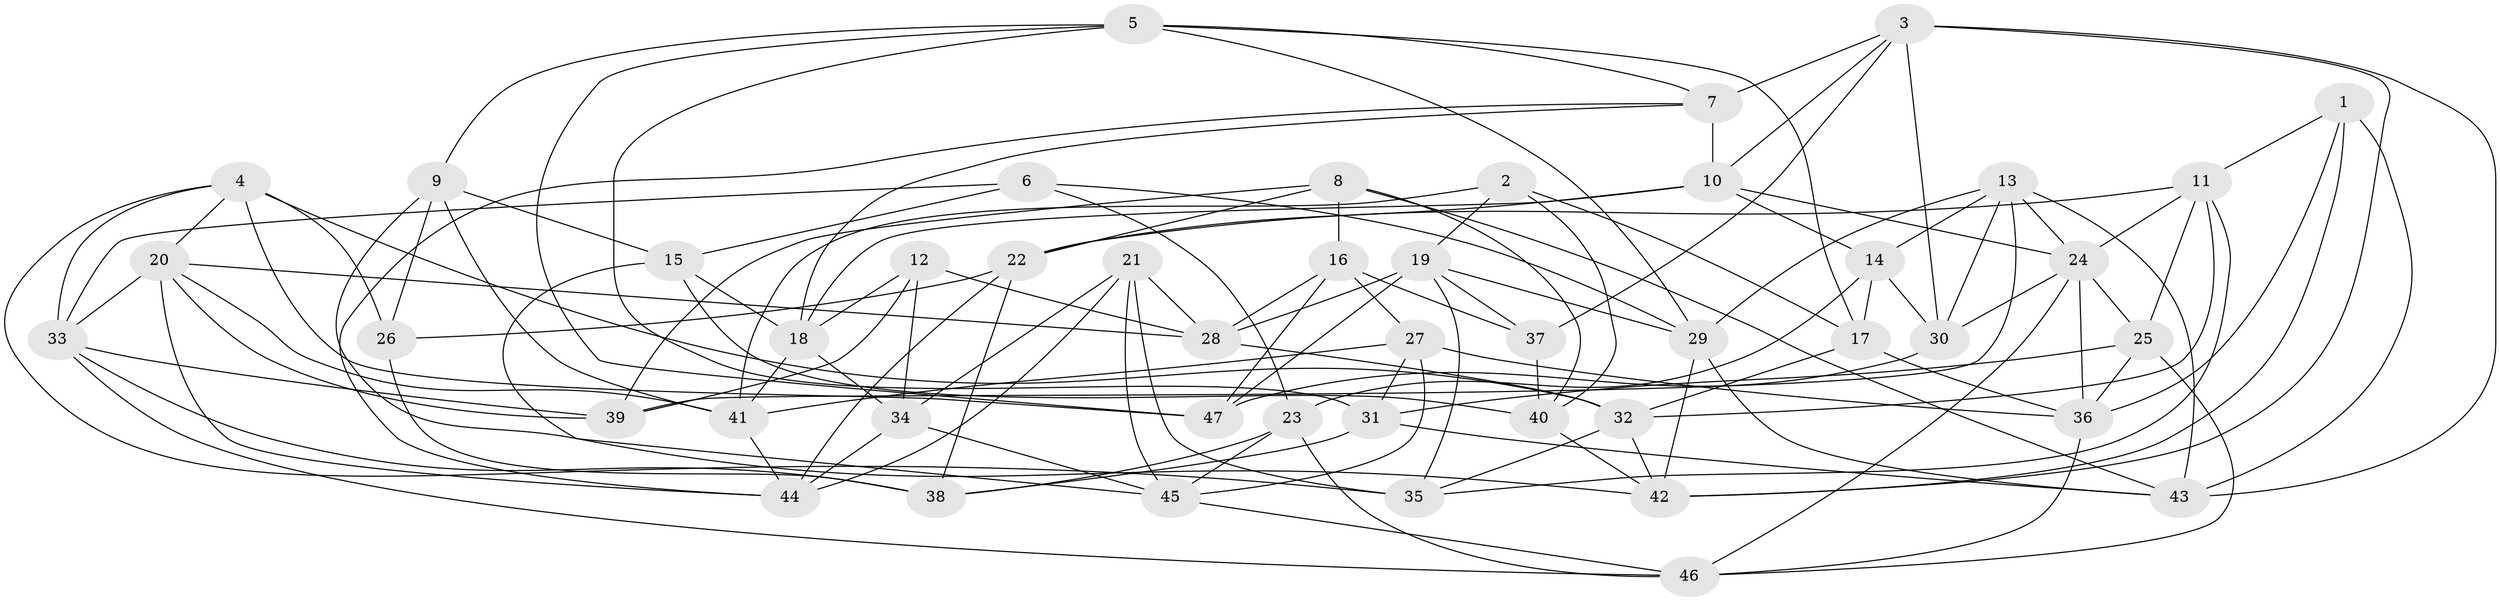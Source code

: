 // original degree distribution, {4: 1.0}
// Generated by graph-tools (version 1.1) at 2025/02/03/09/25 03:02:54]
// undirected, 47 vertices, 126 edges
graph export_dot {
graph [start="1"]
  node [color=gray90,style=filled];
  1;
  2;
  3;
  4;
  5;
  6;
  7;
  8;
  9;
  10;
  11;
  12;
  13;
  14;
  15;
  16;
  17;
  18;
  19;
  20;
  21;
  22;
  23;
  24;
  25;
  26;
  27;
  28;
  29;
  30;
  31;
  32;
  33;
  34;
  35;
  36;
  37;
  38;
  39;
  40;
  41;
  42;
  43;
  44;
  45;
  46;
  47;
  1 -- 11 [weight=1.0];
  1 -- 36 [weight=1.0];
  1 -- 42 [weight=1.0];
  1 -- 43 [weight=1.0];
  2 -- 17 [weight=1.0];
  2 -- 19 [weight=1.0];
  2 -- 40 [weight=1.0];
  2 -- 41 [weight=1.0];
  3 -- 7 [weight=1.0];
  3 -- 10 [weight=1.0];
  3 -- 30 [weight=1.0];
  3 -- 37 [weight=1.0];
  3 -- 42 [weight=1.0];
  3 -- 43 [weight=1.0];
  4 -- 20 [weight=1.0];
  4 -- 26 [weight=1.0];
  4 -- 32 [weight=1.0];
  4 -- 33 [weight=1.0];
  4 -- 35 [weight=1.0];
  4 -- 47 [weight=1.0];
  5 -- 7 [weight=2.0];
  5 -- 9 [weight=1.0];
  5 -- 17 [weight=1.0];
  5 -- 29 [weight=1.0];
  5 -- 31 [weight=2.0];
  5 -- 47 [weight=1.0];
  6 -- 15 [weight=1.0];
  6 -- 23 [weight=1.0];
  6 -- 29 [weight=1.0];
  6 -- 33 [weight=1.0];
  7 -- 10 [weight=1.0];
  7 -- 18 [weight=1.0];
  7 -- 44 [weight=1.0];
  8 -- 16 [weight=2.0];
  8 -- 22 [weight=1.0];
  8 -- 39 [weight=1.0];
  8 -- 40 [weight=1.0];
  8 -- 43 [weight=1.0];
  9 -- 15 [weight=1.0];
  9 -- 26 [weight=2.0];
  9 -- 41 [weight=1.0];
  9 -- 42 [weight=1.0];
  10 -- 14 [weight=1.0];
  10 -- 18 [weight=1.0];
  10 -- 22 [weight=1.0];
  10 -- 24 [weight=1.0];
  11 -- 22 [weight=1.0];
  11 -- 24 [weight=1.0];
  11 -- 25 [weight=1.0];
  11 -- 32 [weight=1.0];
  11 -- 35 [weight=1.0];
  12 -- 18 [weight=1.0];
  12 -- 28 [weight=1.0];
  12 -- 34 [weight=2.0];
  12 -- 39 [weight=2.0];
  13 -- 14 [weight=1.0];
  13 -- 24 [weight=1.0];
  13 -- 29 [weight=1.0];
  13 -- 30 [weight=1.0];
  13 -- 39 [weight=1.0];
  13 -- 43 [weight=1.0];
  14 -- 17 [weight=1.0];
  14 -- 23 [weight=2.0];
  14 -- 30 [weight=1.0];
  15 -- 18 [weight=1.0];
  15 -- 40 [weight=2.0];
  15 -- 45 [weight=1.0];
  16 -- 27 [weight=1.0];
  16 -- 28 [weight=1.0];
  16 -- 37 [weight=1.0];
  16 -- 47 [weight=1.0];
  17 -- 32 [weight=1.0];
  17 -- 36 [weight=2.0];
  18 -- 34 [weight=1.0];
  18 -- 41 [weight=1.0];
  19 -- 28 [weight=1.0];
  19 -- 29 [weight=1.0];
  19 -- 35 [weight=1.0];
  19 -- 37 [weight=1.0];
  19 -- 47 [weight=1.0];
  20 -- 28 [weight=1.0];
  20 -- 33 [weight=1.0];
  20 -- 39 [weight=1.0];
  20 -- 41 [weight=1.0];
  20 -- 44 [weight=1.0];
  21 -- 28 [weight=1.0];
  21 -- 34 [weight=1.0];
  21 -- 35 [weight=2.0];
  21 -- 44 [weight=1.0];
  21 -- 45 [weight=1.0];
  22 -- 26 [weight=1.0];
  22 -- 38 [weight=1.0];
  22 -- 44 [weight=1.0];
  23 -- 38 [weight=1.0];
  23 -- 45 [weight=1.0];
  23 -- 46 [weight=1.0];
  24 -- 25 [weight=2.0];
  24 -- 30 [weight=1.0];
  24 -- 36 [weight=1.0];
  24 -- 46 [weight=1.0];
  25 -- 31 [weight=1.0];
  25 -- 36 [weight=1.0];
  25 -- 46 [weight=1.0];
  26 -- 38 [weight=2.0];
  27 -- 31 [weight=1.0];
  27 -- 36 [weight=2.0];
  27 -- 41 [weight=1.0];
  27 -- 45 [weight=1.0];
  28 -- 32 [weight=1.0];
  29 -- 42 [weight=1.0];
  29 -- 43 [weight=1.0];
  30 -- 47 [weight=2.0];
  31 -- 38 [weight=1.0];
  31 -- 43 [weight=1.0];
  32 -- 35 [weight=1.0];
  32 -- 42 [weight=1.0];
  33 -- 38 [weight=1.0];
  33 -- 39 [weight=1.0];
  33 -- 46 [weight=1.0];
  34 -- 44 [weight=1.0];
  34 -- 45 [weight=1.0];
  36 -- 46 [weight=1.0];
  37 -- 40 [weight=1.0];
  40 -- 42 [weight=1.0];
  41 -- 44 [weight=1.0];
  45 -- 46 [weight=1.0];
}
